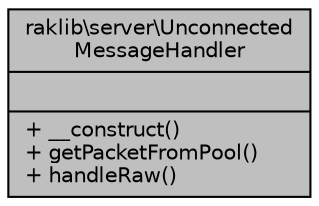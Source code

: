 digraph "raklib\server\UnconnectedMessageHandler"
{
 // INTERACTIVE_SVG=YES
 // LATEX_PDF_SIZE
  edge [fontname="Helvetica",fontsize="10",labelfontname="Helvetica",labelfontsize="10"];
  node [fontname="Helvetica",fontsize="10",shape=record];
  Node1 [label="{raklib\\server\\Unconnected\lMessageHandler\n||+ __construct()\l+ getPacketFromPool()\l+ handleRaw()\l}",height=0.2,width=0.4,color="black", fillcolor="grey75", style="filled", fontcolor="black",tooltip=" "];
}
